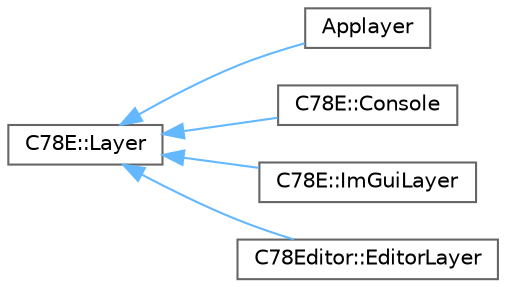 digraph "Graphical Class Hierarchy"
{
 // LATEX_PDF_SIZE
  bgcolor="transparent";
  edge [fontname=Helvetica,fontsize=10,labelfontname=Helvetica,labelfontsize=10];
  node [fontname=Helvetica,fontsize=10,shape=box,height=0.2,width=0.4];
  rankdir="LR";
  Node0 [id="Node000000",label="C78E::Layer",height=0.2,width=0.4,color="grey40", fillcolor="white", style="filled",URL="$d6/d0b/class_c78_e_1_1_layer.html",tooltip=" "];
  Node0 -> Node1 [id="edge37_Node000000_Node000001",dir="back",color="steelblue1",style="solid",tooltip=" "];
  Node1 [id="Node000001",label="Applayer",height=0.2,width=0.4,color="grey40", fillcolor="white", style="filled",URL="$d0/dc0/class_applayer.html",tooltip=" "];
  Node0 -> Node2 [id="edge38_Node000000_Node000002",dir="back",color="steelblue1",style="solid",tooltip=" "];
  Node2 [id="Node000002",label="C78E::Console",height=0.2,width=0.4,color="grey40", fillcolor="white", style="filled",URL="$d3/da6/class_c78_e_1_1_console.html",tooltip=" "];
  Node0 -> Node3 [id="edge39_Node000000_Node000003",dir="back",color="steelblue1",style="solid",tooltip=" "];
  Node3 [id="Node000003",label="C78E::ImGuiLayer",height=0.2,width=0.4,color="grey40", fillcolor="white", style="filled",URL="$dd/d75/class_c78_e_1_1_im_gui_layer.html",tooltip=" "];
  Node0 -> Node4 [id="edge40_Node000000_Node000004",dir="back",color="steelblue1",style="solid",tooltip=" "];
  Node4 [id="Node000004",label="C78Editor::EditorLayer",height=0.2,width=0.4,color="grey40", fillcolor="white", style="filled",URL="$d6/d61/class_c78_editor_1_1_editor_layer.html",tooltip=" "];
}
